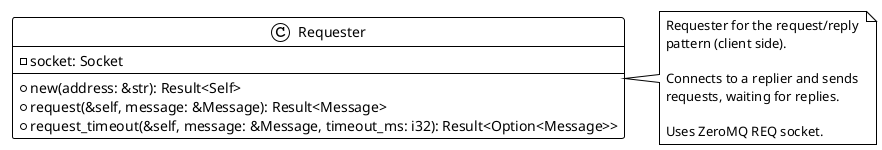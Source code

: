@startuml Requester
!theme plain

class Requester {
  - socket: Socket
  --
  + new(address: &str): Result<Self>
  + request(&self, message: &Message): Result<Message>
  + request_timeout(&self, message: &Message, timeout_ms: i32): Result<Option<Message>>
}

note right of Requester
  Requester for the request/reply 
  pattern (client side).
  
  Connects to a replier and sends
  requests, waiting for replies.
  
  Uses ZeroMQ REQ socket.
end note

@enduml
